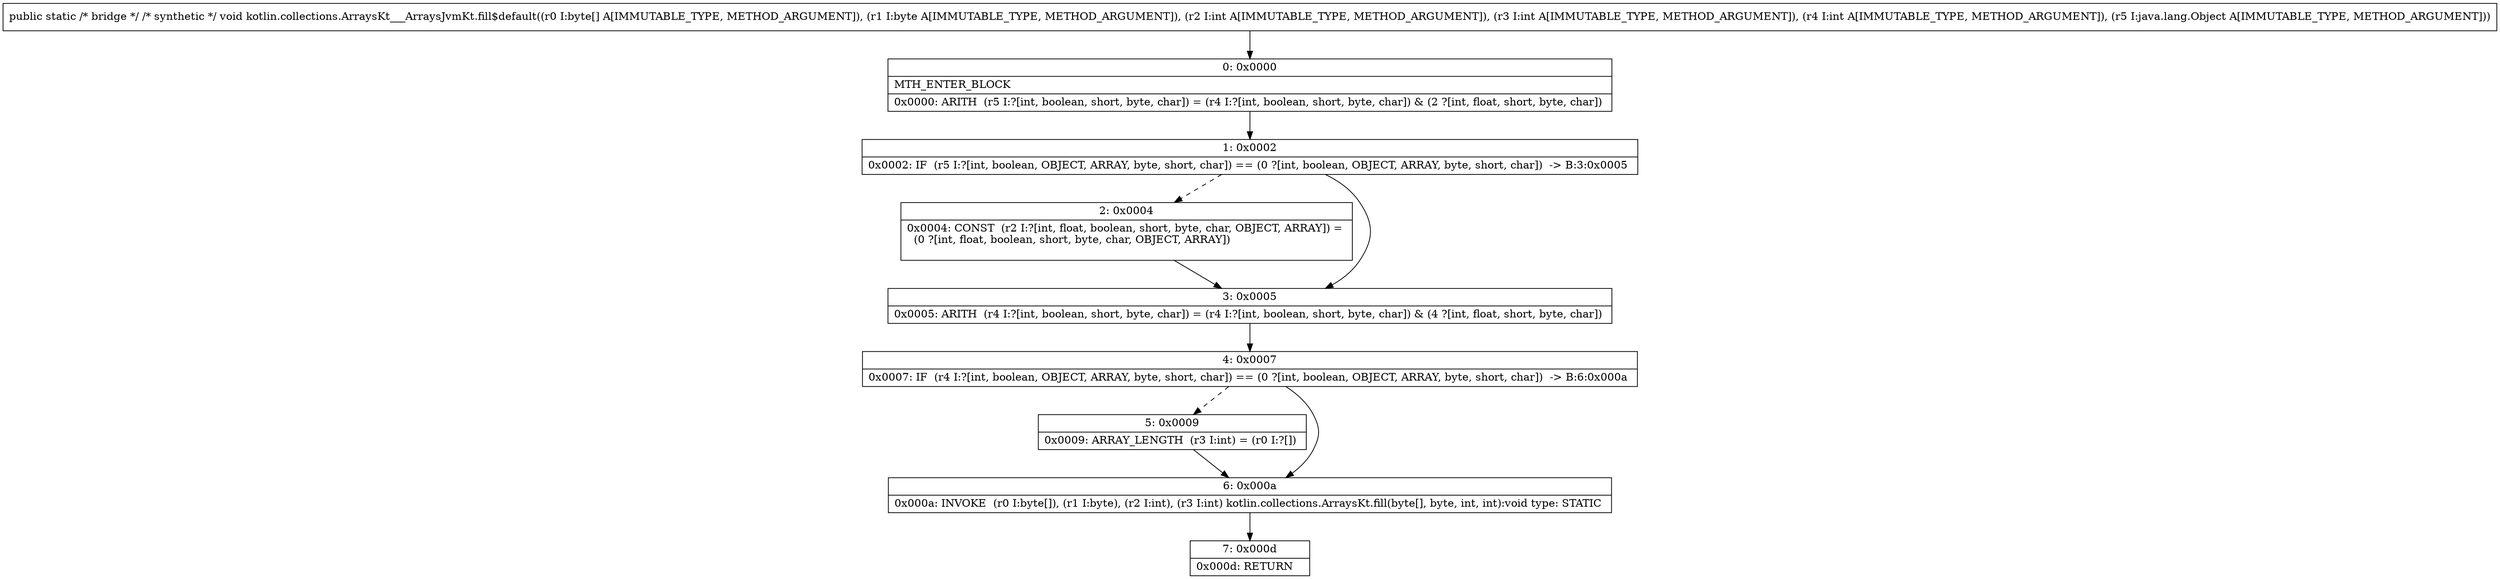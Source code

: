 digraph "CFG forkotlin.collections.ArraysKt___ArraysJvmKt.fill$default([BBIIILjava\/lang\/Object;)V" {
Node_0 [shape=record,label="{0\:\ 0x0000|MTH_ENTER_BLOCK\l|0x0000: ARITH  (r5 I:?[int, boolean, short, byte, char]) = (r4 I:?[int, boolean, short, byte, char]) & (2 ?[int, float, short, byte, char]) \l}"];
Node_1 [shape=record,label="{1\:\ 0x0002|0x0002: IF  (r5 I:?[int, boolean, OBJECT, ARRAY, byte, short, char]) == (0 ?[int, boolean, OBJECT, ARRAY, byte, short, char])  \-\> B:3:0x0005 \l}"];
Node_2 [shape=record,label="{2\:\ 0x0004|0x0004: CONST  (r2 I:?[int, float, boolean, short, byte, char, OBJECT, ARRAY]) = \l  (0 ?[int, float, boolean, short, byte, char, OBJECT, ARRAY])\l \l}"];
Node_3 [shape=record,label="{3\:\ 0x0005|0x0005: ARITH  (r4 I:?[int, boolean, short, byte, char]) = (r4 I:?[int, boolean, short, byte, char]) & (4 ?[int, float, short, byte, char]) \l}"];
Node_4 [shape=record,label="{4\:\ 0x0007|0x0007: IF  (r4 I:?[int, boolean, OBJECT, ARRAY, byte, short, char]) == (0 ?[int, boolean, OBJECT, ARRAY, byte, short, char])  \-\> B:6:0x000a \l}"];
Node_5 [shape=record,label="{5\:\ 0x0009|0x0009: ARRAY_LENGTH  (r3 I:int) = (r0 I:?[]) \l}"];
Node_6 [shape=record,label="{6\:\ 0x000a|0x000a: INVOKE  (r0 I:byte[]), (r1 I:byte), (r2 I:int), (r3 I:int) kotlin.collections.ArraysKt.fill(byte[], byte, int, int):void type: STATIC \l}"];
Node_7 [shape=record,label="{7\:\ 0x000d|0x000d: RETURN   \l}"];
MethodNode[shape=record,label="{public static \/* bridge *\/ \/* synthetic *\/ void kotlin.collections.ArraysKt___ArraysJvmKt.fill$default((r0 I:byte[] A[IMMUTABLE_TYPE, METHOD_ARGUMENT]), (r1 I:byte A[IMMUTABLE_TYPE, METHOD_ARGUMENT]), (r2 I:int A[IMMUTABLE_TYPE, METHOD_ARGUMENT]), (r3 I:int A[IMMUTABLE_TYPE, METHOD_ARGUMENT]), (r4 I:int A[IMMUTABLE_TYPE, METHOD_ARGUMENT]), (r5 I:java.lang.Object A[IMMUTABLE_TYPE, METHOD_ARGUMENT])) }"];
MethodNode -> Node_0;
Node_0 -> Node_1;
Node_1 -> Node_2[style=dashed];
Node_1 -> Node_3;
Node_2 -> Node_3;
Node_3 -> Node_4;
Node_4 -> Node_5[style=dashed];
Node_4 -> Node_6;
Node_5 -> Node_6;
Node_6 -> Node_7;
}

